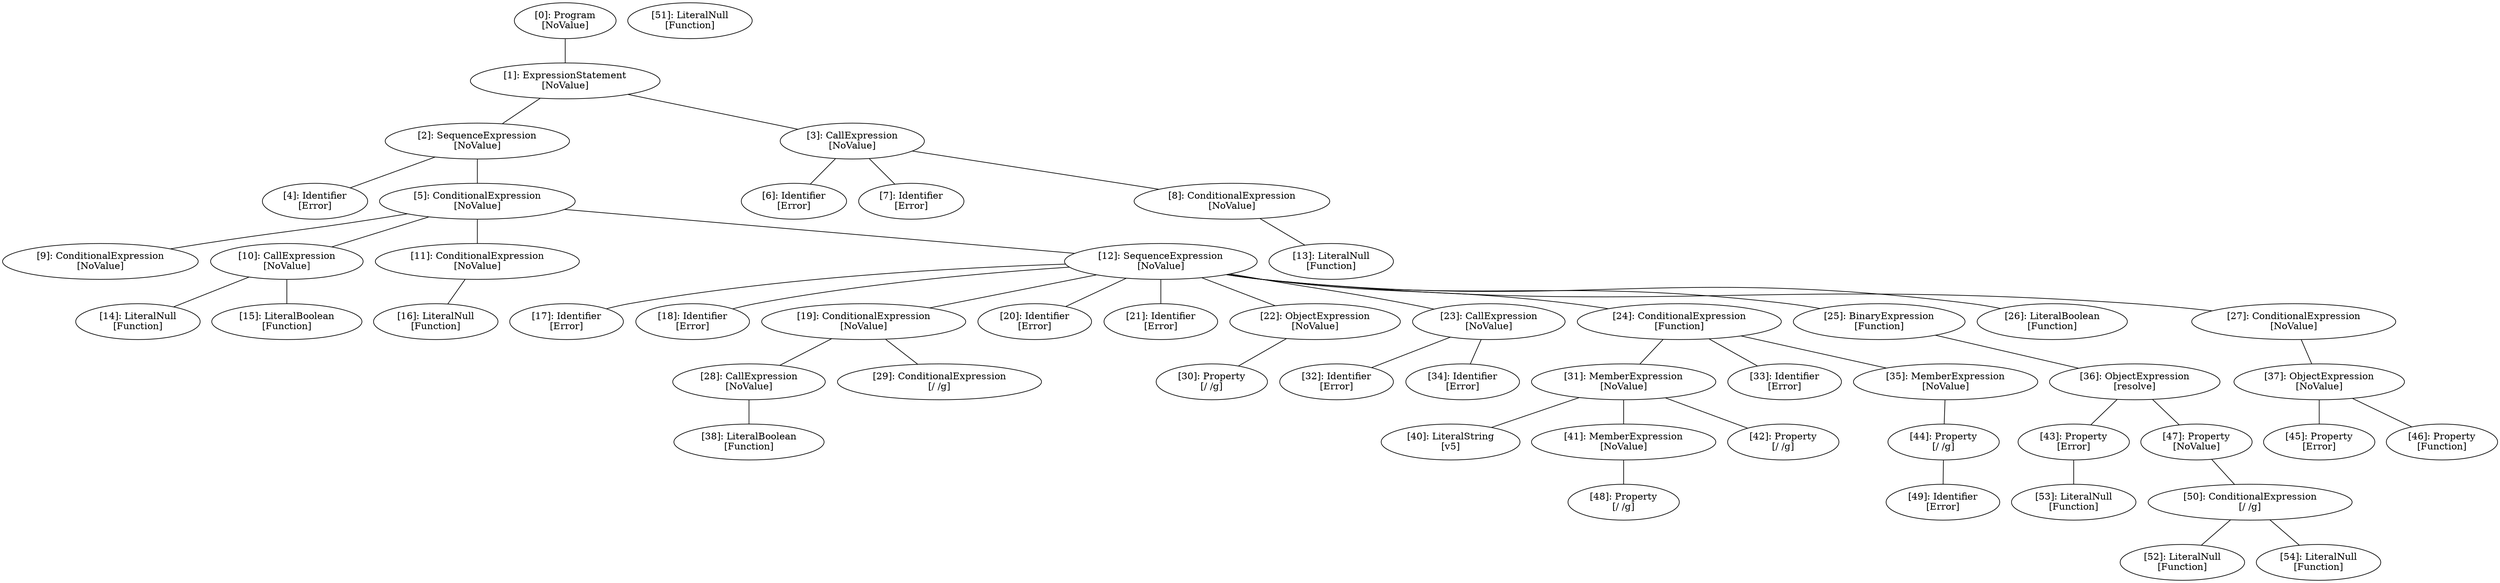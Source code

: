// Result
graph {
	0 [label="[0]: Program
[NoValue]"]
	1 [label="[1]: ExpressionStatement
[NoValue]"]
	2 [label="[2]: SequenceExpression
[NoValue]"]
	3 [label="[3]: CallExpression
[NoValue]"]
	4 [label="[4]: Identifier
[Error]"]
	5 [label="[5]: ConditionalExpression
[NoValue]"]
	6 [label="[6]: Identifier
[Error]"]
	7 [label="[7]: Identifier
[Error]"]
	8 [label="[8]: ConditionalExpression
[NoValue]"]
	9 [label="[9]: ConditionalExpression
[NoValue]"]
	10 [label="[10]: CallExpression
[NoValue]"]
	11 [label="[11]: ConditionalExpression
[NoValue]"]
	12 [label="[12]: SequenceExpression
[NoValue]"]
	13 [label="[13]: LiteralNull
[Function]"]
	14 [label="[14]: LiteralNull
[Function]"]
	15 [label="[15]: LiteralBoolean
[Function]"]
	16 [label="[16]: LiteralNull
[Function]"]
	17 [label="[17]: Identifier
[Error]"]
	18 [label="[18]: Identifier
[Error]"]
	19 [label="[19]: ConditionalExpression
[NoValue]"]
	20 [label="[20]: Identifier
[Error]"]
	21 [label="[21]: Identifier
[Error]"]
	22 [label="[22]: ObjectExpression
[NoValue]"]
	23 [label="[23]: CallExpression
[NoValue]"]
	24 [label="[24]: ConditionalExpression
[Function]"]
	25 [label="[25]: BinaryExpression
[Function]"]
	26 [label="[26]: LiteralBoolean
[Function]"]
	27 [label="[27]: ConditionalExpression
[NoValue]"]
	28 [label="[28]: CallExpression
[NoValue]"]
	29 [label="[29]: ConditionalExpression
[/ /g]"]
	30 [label="[30]: Property
[/ /g]"]
	31 [label="[31]: MemberExpression
[NoValue]"]
	32 [label="[32]: Identifier
[Error]"]
	33 [label="[33]: Identifier
[Error]"]
	34 [label="[34]: Identifier
[Error]"]
	35 [label="[35]: MemberExpression
[NoValue]"]
	36 [label="[36]: ObjectExpression
[resolve]"]
	37 [label="[37]: ObjectExpression
[NoValue]"]
	38 [label="[38]: LiteralBoolean
[Function]"]
	40 [label="[40]: LiteralString
[v5]"]
	41 [label="[41]: MemberExpression
[NoValue]"]
	42 [label="[42]: Property
[/ /g]"]
	43 [label="[43]: Property
[Error]"]
	44 [label="[44]: Property
[/ /g]"]
	45 [label="[45]: Property
[Error]"]
	46 [label="[46]: Property
[Function]"]
	47 [label="[47]: Property
[NoValue]"]
	48 [label="[48]: Property
[/ /g]"]
	49 [label="[49]: Identifier
[Error]"]
	50 [label="[50]: ConditionalExpression
[/ /g]"]
	51 [label="[51]: LiteralNull
[Function]"]
	52 [label="[52]: LiteralNull
[Function]"]
	53 [label="[53]: LiteralNull
[Function]"]
	54 [label="[54]: LiteralNull
[Function]"]
	0 -- 1
	1 -- 2
	1 -- 3
	2 -- 4
	2 -- 5
	3 -- 6
	3 -- 7
	3 -- 8
	5 -- 9
	5 -- 10
	5 -- 11
	5 -- 12
	8 -- 13
	10 -- 14
	10 -- 15
	11 -- 16
	12 -- 17
	12 -- 18
	12 -- 19
	12 -- 20
	12 -- 21
	12 -- 22
	12 -- 23
	12 -- 24
	12 -- 25
	12 -- 26
	12 -- 27
	19 -- 28
	19 -- 29
	22 -- 30
	23 -- 32
	23 -- 34
	24 -- 31
	24 -- 33
	24 -- 35
	25 -- 36
	27 -- 37
	28 -- 38
	31 -- 40
	31 -- 41
	31 -- 42
	35 -- 44
	36 -- 43
	36 -- 47
	37 -- 45
	37 -- 46
	41 -- 48
	43 -- 53
	44 -- 49
	47 -- 50
	50 -- 52
	50 -- 54
}

